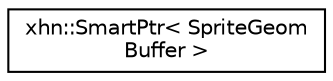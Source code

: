 digraph "Graphical Class Hierarchy"
{
  edge [fontname="Helvetica",fontsize="10",labelfontname="Helvetica",labelfontsize="10"];
  node [fontname="Helvetica",fontsize="10",shape=record];
  rankdir="LR";
  Node1 [label="xhn::SmartPtr\< SpriteGeom\lBuffer \>",height=0.2,width=0.4,color="black", fillcolor="white", style="filled",URL="$classxhn_1_1_smart_ptr.html"];
}
